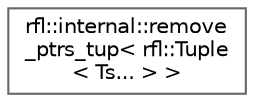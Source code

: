 digraph "类继承关系图"
{
 // LATEX_PDF_SIZE
  bgcolor="transparent";
  edge [fontname=Helvetica,fontsize=10,labelfontname=Helvetica,labelfontsize=10];
  node [fontname=Helvetica,fontsize=10,shape=box,height=0.2,width=0.4];
  rankdir="LR";
  Node0 [id="Node000000",label="rfl::internal::remove\l_ptrs_tup\< rfl::Tuple\l\< Ts... \> \>",height=0.2,width=0.4,color="grey40", fillcolor="white", style="filled",URL="$structrfl_1_1internal_1_1remove__ptrs__tup_3_01rfl_1_1_tuple_3_01_ts_8_8_8_01_4_01_4.html",tooltip=" "];
}
